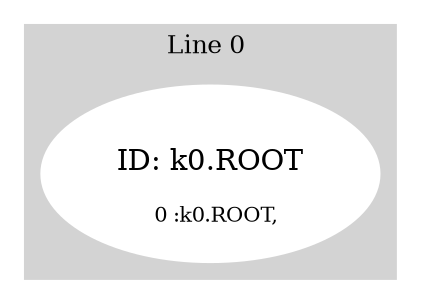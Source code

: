 digraph G {
     compound=true 
subgraph cluster_line_0 {
 style=filled;
 color=lightgrey; 
     node [style=filled,color=white]; 
k0_ROOT [label=<<BR /> ID: k0.ROOT <BR /><BR /><FONT POINT-SIZE="10">  0 :k0.ROOT,</FONT>>]
     fontsize="12" 
     label = "Line 0 " 
 }
}